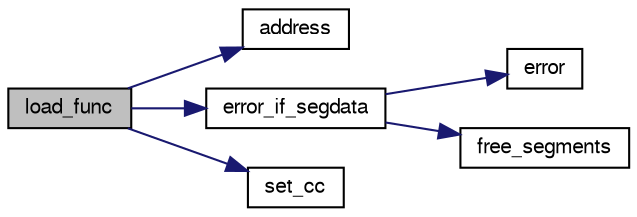 digraph G
{
  edge [fontname="FreeSans",fontsize="10",labelfontname="FreeSans",labelfontsize="10"];
  node [fontname="FreeSans",fontsize="10",shape=record];
  rankdir=LR;
  Node1 [label="load_func",height=0.2,width=0.4,color="black", fillcolor="grey75", style="filled" fontcolor="black"];
  Node1 -> Node2 [color="midnightblue",fontsize="10",style="solid",fontname="FreeSans"];
  Node2 [label="address",height=0.2,width=0.4,color="black", fillcolor="white", style="filled",URL="$exec_8c.html#a5751857142f6901d08db5916ad3e11f3",tooltip="Calcule l&#39;adresse &quot;réelle&quot; d&#39;une instruction en mode absolu/indexé"];
  Node1 -> Node3 [color="midnightblue",fontsize="10",style="solid",fontname="FreeSans"];
  Node3 [label="error_if_segdata",height=0.2,width=0.4,color="black", fillcolor="white", style="filled",URL="$exec_8c.html#af70d348f0f265bc6fdea42eb51a68506",tooltip="Appelle error si l&#39;on essayer d&#39;accèder à une donnée en dehors du segment de données."];
  Node3 -> Node4 [color="midnightblue",fontsize="10",style="solid",fontname="FreeSans"];
  Node4 [label="error",height=0.2,width=0.4,color="black", fillcolor="white", style="filled",URL="$error_8h.html#a531bb138b38aef758b45a442aa53938a",tooltip="Affichage d&#39;une erreur et fin du simulateur."];
  Node3 -> Node5 [color="midnightblue",fontsize="10",style="solid",fontname="FreeSans"];
  Node5 [label="free_segments",height=0.2,width=0.4,color="black", fillcolor="white", style="filled",URL="$exec_8c.html#a22661afee2911cfaf182981895f61aea",tooltip="Libère les segments de mémoires alloués dynamiquement."];
  Node1 -> Node6 [color="midnightblue",fontsize="10",style="solid",fontname="FreeSans"];
  Node6 [label="set_cc",height=0.2,width=0.4,color="black", fillcolor="white", style="filled",URL="$exec_8c.html#a2f6ea9301a2a863dc24613a987951412",tooltip="Mets à jour CC."];
}

